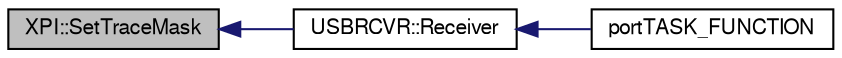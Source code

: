 digraph G
{
  bgcolor="transparent";
  edge [fontname="FreeSans",fontsize=10,labelfontname="FreeSans",labelfontsize=10];
  node [fontname="FreeSans",fontsize=10,shape=record];
  rankdir=LR;
  Node1 [label="XPI::SetTraceMask",height=0.2,width=0.4,color="black", fillcolor="grey75", style="filled" fontcolor="black"];
  Node1 -> Node2 [dir=back,color="midnightblue",fontsize=10,style="solid",fontname="FreeSans"];
  Node2 [label="USBRCVR::Receiver",height=0.2,width=0.4,color="black",URL="$class_u_s_b_r_c_v_r.html#f8361a896588ddbb643a4b79b59129b5"];
  Node2 -> Node3 [dir=back,color="midnightblue",fontsize=10,style="solid",fontname="FreeSans"];
  Node3 [label="portTASK_FUNCTION",height=0.2,width=0.4,color="black",URL="$usb_tasks_8cpp.html#bf532eb4d4d55d51477ea9534ab711ca"];
}
